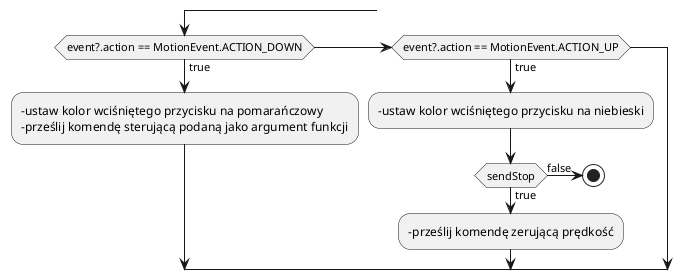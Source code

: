 @startuml
'https://plantuml.com/activity-diagram-beta


if (event?.action == MotionEvent.ACTION_DOWN) then(true)
:-ustaw kolor wciśniętego przycisku na pomarańczowy
-prześlij komendę sterującą podaną jako argument funkcji;
else if (event?.action == MotionEvent.ACTION_UP) then(true)
:-ustaw kolor wciśniętego przycisku na niebieski;
if (sendStop) then(true)
:-prześlij komendę zerującą prędkość;
else (false)
stop
endif



@enduml

